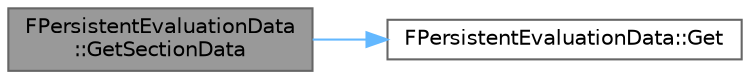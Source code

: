 digraph "FPersistentEvaluationData::GetSectionData"
{
 // INTERACTIVE_SVG=YES
 // LATEX_PDF_SIZE
  bgcolor="transparent";
  edge [fontname=Helvetica,fontsize=10,labelfontname=Helvetica,labelfontsize=10];
  node [fontname=Helvetica,fontsize=10,shape=box,height=0.2,width=0.4];
  rankdir="LR";
  Node1 [id="Node000001",label="FPersistentEvaluationData\l::GetSectionData",height=0.2,width=0.4,color="gray40", fillcolor="grey60", style="filled", fontcolor="black",tooltip="~ Section data access is considered const as it can only ever be accessed from a single template (it ..."];
  Node1 -> Node2 [id="edge1_Node000001_Node000002",color="steelblue1",style="solid",tooltip=" "];
  Node2 [id="Node000002",label="FPersistentEvaluationData::Get",height=0.2,width=0.4,color="grey40", fillcolor="white", style="filled",URL="$d2/d35/structFPersistentEvaluationData.html#a19b401fc84580fa3cc4c20e94de50703",tooltip=" "];
}
